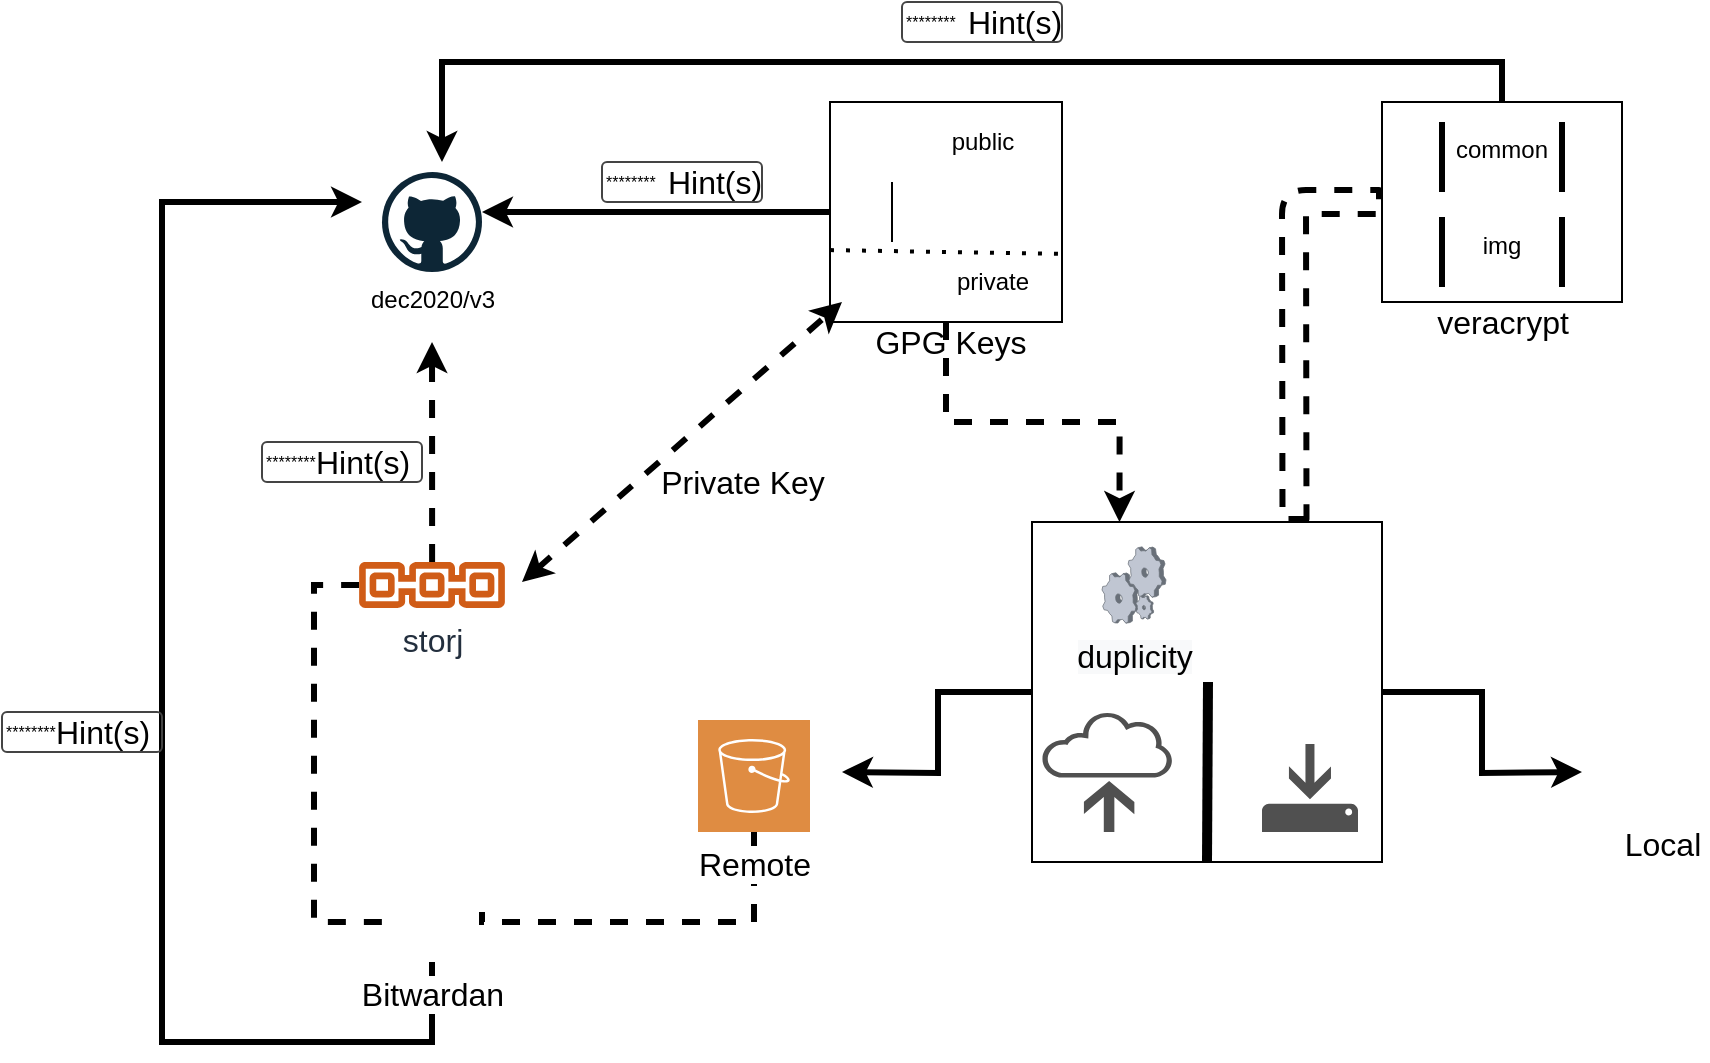 <mxfile version="14.9.3" type="device"><diagram id="5AvFhRTivvrqknJRHBf4" name="Page-1"><mxGraphModel dx="1537" dy="651" grid="1" gridSize="10" guides="1" tooltips="1" connect="1" arrows="1" fold="1" page="1" pageScale="1" pageWidth="827" pageHeight="1169" math="0" shadow="0"><root><mxCell id="0"/><mxCell id="1" parent="0"/><mxCell id="9WKUpYNUISVNYZ_RAD20-1" value="dec2020/v3" style="dashed=0;outlineConnect=0;html=1;align=center;labelPosition=center;verticalLabelPosition=bottom;verticalAlign=top;shape=mxgraph.weblogos.github" vertex="1" parent="1"><mxGeometry x="70" y="285" width="50" height="50" as="geometry"/></mxCell><mxCell id="9WKUpYNUISVNYZ_RAD20-11" style="edgeStyle=orthogonalEdgeStyle;rounded=0;orthogonalLoop=1;jettySize=auto;html=1;fontColor=#000000;endArrow=classic;endFill=1;strokeWidth=3;exitX=0;exitY=0.5;exitDx=0;exitDy=0;" edge="1" parent="1" source="9WKUpYNUISVNYZ_RAD20-10" target="9WKUpYNUISVNYZ_RAD20-1"><mxGeometry relative="1" as="geometry"><mxPoint x="210.015" y="384.995" as="targetPoint"/><Array as="points"><mxPoint x="250" y="305"/><mxPoint x="250" y="305"/></Array></mxGeometry></mxCell><mxCell id="9WKUpYNUISVNYZ_RAD20-19" value="" style="group" vertex="1" connectable="0" parent="1"><mxGeometry x="570" y="250" width="120" height="120" as="geometry"/></mxCell><mxCell id="9WKUpYNUISVNYZ_RAD20-17" value="" style="group" vertex="1" connectable="0" parent="9WKUpYNUISVNYZ_RAD20-19"><mxGeometry width="120" height="100" as="geometry"/></mxCell><mxCell id="9WKUpYNUISVNYZ_RAD20-14" value="" style="rounded=0;whiteSpace=wrap;html=1;labelBackgroundColor=#ffffff;sketch=0;fontColor=#000000;fillColor=none;" vertex="1" parent="9WKUpYNUISVNYZ_RAD20-17"><mxGeometry width="120" height="100" as="geometry"/></mxCell><mxCell id="9WKUpYNUISVNYZ_RAD20-15" value="img" style="html=1;shape=mxgraph.sysml.actPart;strokeWidth=3;verticalAlign=top;rotation=0;whiteSpace=wrap;labelBackgroundColor=#ffffff;sketch=0;fontColor=#000000;fillColor=none;" vertex="1" parent="9WKUpYNUISVNYZ_RAD20-17"><mxGeometry x="30" y="57.5" width="60" height="35" as="geometry"/></mxCell><mxCell id="9WKUpYNUISVNYZ_RAD20-16" value="common" style="html=1;shape=mxgraph.sysml.actPart;strokeWidth=3;verticalAlign=top;rotation=0;whiteSpace=wrap;labelBackgroundColor=#ffffff;sketch=0;fontColor=#000000;fillColor=none;" vertex="1" parent="9WKUpYNUISVNYZ_RAD20-17"><mxGeometry x="30" y="10" width="60" height="35" as="geometry"/></mxCell><mxCell id="9WKUpYNUISVNYZ_RAD20-18" value="&lt;font style=&quot;font-size: 16px&quot;&gt;veracrypt&lt;/font&gt;" style="text;html=1;align=center;verticalAlign=middle;resizable=0;points=[];autosize=1;strokeColor=none;fontColor=#000000;" vertex="1" parent="9WKUpYNUISVNYZ_RAD20-19"><mxGeometry x="20" y="100" width="80" height="20" as="geometry"/></mxCell><mxCell id="9WKUpYNUISVNYZ_RAD20-20" value="" style="pointerEvents=1;shadow=0;dashed=0;html=1;strokeColor=none;fillColor=#505050;labelPosition=center;verticalLabelPosition=bottom;outlineConnect=0;verticalAlign=top;align=center;shape=mxgraph.office.clouds.online_backup;labelBackgroundColor=#ffffff;sketch=0;fontColor=#000000;" vertex="1" parent="1"><mxGeometry x="400" y="555" width="66" height="60" as="geometry"/></mxCell><mxCell id="9WKUpYNUISVNYZ_RAD20-21" value="" style="pointerEvents=1;shadow=0;dashed=0;html=1;strokeColor=none;fillColor=#505050;labelPosition=center;verticalLabelPosition=bottom;verticalAlign=top;outlineConnect=0;align=center;shape=mxgraph.office.concepts.backup_local;labelBackgroundColor=#ffffff;sketch=0;fontColor=#000000;" vertex="1" parent="1"><mxGeometry x="510" y="571" width="48" height="44" as="geometry"/></mxCell><mxCell id="9WKUpYNUISVNYZ_RAD20-26" style="edgeStyle=orthogonalEdgeStyle;rounded=0;orthogonalLoop=1;jettySize=auto;html=1;fontSize=16;fontColor=#000000;endArrow=classic;endFill=1;strokeWidth=3;startArrow=none;startFill=0;" edge="1" parent="1" source="9WKUpYNUISVNYZ_RAD20-22"><mxGeometry relative="1" as="geometry"><mxPoint x="300" y="585" as="targetPoint"/></mxGeometry></mxCell><mxCell id="9WKUpYNUISVNYZ_RAD20-28" style="edgeStyle=orthogonalEdgeStyle;rounded=0;orthogonalLoop=1;jettySize=auto;html=1;exitX=1;exitY=0.5;exitDx=0;exitDy=0;fontSize=16;fontColor=#000000;startArrow=none;startFill=0;endArrow=classic;endFill=1;strokeWidth=3;" edge="1" parent="1" source="9WKUpYNUISVNYZ_RAD20-22"><mxGeometry relative="1" as="geometry"><mxPoint x="670" y="585" as="targetPoint"/></mxGeometry></mxCell><mxCell id="9WKUpYNUISVNYZ_RAD20-22" value="" style="rounded=0;whiteSpace=wrap;html=1;labelBackgroundColor=#ffffff;sketch=0;fontColor=#000000;fillColor=none;" vertex="1" parent="1"><mxGeometry x="395" y="460" width="175" height="170" as="geometry"/></mxCell><mxCell id="9WKUpYNUISVNYZ_RAD20-23" value="" style="endArrow=none;html=1;fontColor=#000000;exitX=0.5;exitY=1;exitDx=0;exitDy=0;fontSize=16;strokeWidth=5;" edge="1" parent="1" source="9WKUpYNUISVNYZ_RAD20-22"><mxGeometry width="50" height="50" relative="1" as="geometry"><mxPoint x="480" y="590" as="sourcePoint"/><mxPoint x="483" y="540" as="targetPoint"/></mxGeometry></mxCell><mxCell id="9WKUpYNUISVNYZ_RAD20-48" style="edgeStyle=orthogonalEdgeStyle;rounded=0;orthogonalLoop=1;jettySize=auto;html=1;entryX=1;entryY=0.5;entryDx=0;entryDy=0;dashed=1;fontSize=16;fontColor=#000000;startArrow=none;startFill=0;endArrow=none;endFill=0;strokeWidth=3;" edge="1" parent="1" source="9WKUpYNUISVNYZ_RAD20-25" target="9WKUpYNUISVNYZ_RAD20-47"><mxGeometry relative="1" as="geometry"><Array as="points"><mxPoint x="256" y="660"/><mxPoint x="120" y="660"/></Array></mxGeometry></mxCell><mxCell id="9WKUpYNUISVNYZ_RAD20-25" value="Remote" style="pointerEvents=1;shadow=0;dashed=0;html=1;strokeColor=none;fillColor=#DF8C42;labelPosition=center;verticalLabelPosition=bottom;verticalAlign=top;align=center;outlineConnect=0;shape=mxgraph.veeam2.aws_s3;labelBackgroundColor=#ffffff;sketch=0;fontSize=16;fontColor=#000000;" vertex="1" parent="1"><mxGeometry x="228" y="559" width="56" height="56" as="geometry"/></mxCell><mxCell id="9WKUpYNUISVNYZ_RAD20-27" value="Local" style="shape=image;html=1;verticalAlign=top;verticalLabelPosition=bottom;labelBackgroundColor=#ffffff;imageAspect=0;aspect=fixed;image=https://cdn1.iconfinder.com/data/icons/computer-hardware-glyphs-vol-1/52/drive__disk__harddrive__hd__backup__storage__data-128.png;sketch=0;fontSize=16;fontColor=#000000;fillColor=none;" vertex="1" parent="1"><mxGeometry x="687" y="559" width="46" height="46" as="geometry"/></mxCell><mxCell id="9WKUpYNUISVNYZ_RAD20-29" value="" style="group" vertex="1" connectable="0" parent="1"><mxGeometry x="284" y="250" width="150" height="130" as="geometry"/></mxCell><mxCell id="9WKUpYNUISVNYZ_RAD20-2" value="" style="shape=image;html=1;verticalAlign=top;verticalLabelPosition=bottom;labelBackgroundColor=#ffffff;imageAspect=0;aspect=fixed;image=https://cdn3.iconfinder.com/data/icons/user-interface-798/32/User_Interface_key_keys_key_lock_security_Ui-128.png" vertex="1" parent="9WKUpYNUISVNYZ_RAD20-29"><mxGeometry x="21" width="40" height="40" as="geometry"/></mxCell><mxCell id="9WKUpYNUISVNYZ_RAD20-4" value="" style="shape=image;html=1;verticalAlign=top;verticalLabelPosition=bottom;labelBackgroundColor=#ffffff;imageAspect=0;aspect=fixed;image=https://cdn3.iconfinder.com/data/icons/user-interface-798/32/User_Interface_key_keys_key_lock_security_Ui-128.png" vertex="1" parent="9WKUpYNUISVNYZ_RAD20-29"><mxGeometry x="21" y="70" width="40" height="40" as="geometry"/></mxCell><mxCell id="9WKUpYNUISVNYZ_RAD20-5" value="" style="edgeStyle=orthogonalEdgeStyle;rounded=0;orthogonalLoop=1;jettySize=auto;html=1;fontColor=#000000;endArrow=none;endFill=0;" edge="1" parent="9WKUpYNUISVNYZ_RAD20-29" source="9WKUpYNUISVNYZ_RAD20-2" target="9WKUpYNUISVNYZ_RAD20-4"><mxGeometry relative="1" as="geometry"/></mxCell><mxCell id="9WKUpYNUISVNYZ_RAD20-6" value="public" style="text;html=1;align=center;verticalAlign=middle;resizable=0;points=[];autosize=1;strokeColor=none;fontColor=#000000;" vertex="1" parent="9WKUpYNUISVNYZ_RAD20-29"><mxGeometry x="61" y="10" width="50" height="20" as="geometry"/></mxCell><mxCell id="9WKUpYNUISVNYZ_RAD20-7" value="private" style="text;html=1;align=center;verticalAlign=middle;resizable=0;points=[];autosize=1;strokeColor=none;fontColor=#000000;" vertex="1" parent="9WKUpYNUISVNYZ_RAD20-29"><mxGeometry x="66" y="80" width="50" height="20" as="geometry"/></mxCell><mxCell id="9WKUpYNUISVNYZ_RAD20-10" value="" style="rounded=0;whiteSpace=wrap;html=1;labelBackgroundColor=#ffffff;sketch=0;fontColor=#000000;fillColor=none;" vertex="1" parent="9WKUpYNUISVNYZ_RAD20-29"><mxGeometry x="10" width="116" height="110" as="geometry"/></mxCell><mxCell id="9WKUpYNUISVNYZ_RAD20-13" value="&lt;font style=&quot;font-size: 16px&quot;&gt;GPG Keys&lt;/font&gt;" style="text;html=1;align=center;verticalAlign=middle;resizable=0;points=[];autosize=1;strokeColor=none;fontColor=#000000;" vertex="1" parent="9WKUpYNUISVNYZ_RAD20-29"><mxGeometry x="25" y="110" width="90" height="20" as="geometry"/></mxCell><mxCell id="9WKUpYNUISVNYZ_RAD20-37" value="" style="endArrow=none;dashed=1;html=1;dashPattern=1 3;strokeWidth=2;fontSize=16;fontColor=#000000;entryX=1.026;entryY=0.691;entryDx=0;entryDy=0;entryPerimeter=0;exitX=0;exitY=0.673;exitDx=0;exitDy=0;exitPerimeter=0;" edge="1" parent="9WKUpYNUISVNYZ_RAD20-29" source="9WKUpYNUISVNYZ_RAD20-10" target="9WKUpYNUISVNYZ_RAD20-10"><mxGeometry width="50" height="50" relative="1" as="geometry"><mxPoint x="-54" y="150" as="sourcePoint"/><mxPoint x="-4" y="100" as="targetPoint"/></mxGeometry></mxCell><mxCell id="9WKUpYNUISVNYZ_RAD20-33" style="edgeStyle=orthogonalEdgeStyle;rounded=0;orthogonalLoop=1;jettySize=auto;html=1;entryX=0.25;entryY=0;entryDx=0;entryDy=0;fontSize=16;fontColor=#000000;startArrow=none;startFill=0;endArrow=classic;endFill=1;strokeWidth=3;dashed=1;" edge="1" parent="1" source="9WKUpYNUISVNYZ_RAD20-10" target="9WKUpYNUISVNYZ_RAD20-22"><mxGeometry relative="1" as="geometry"/></mxCell><mxCell id="9WKUpYNUISVNYZ_RAD20-40" style="edgeStyle=orthogonalEdgeStyle;rounded=0;orthogonalLoop=1;jettySize=auto;html=1;dashed=1;fontSize=16;fontColor=#000000;startArrow=none;startFill=0;endArrow=classic;endFill=1;strokeWidth=3;" edge="1" parent="1" source="9WKUpYNUISVNYZ_RAD20-36"><mxGeometry relative="1" as="geometry"><mxPoint x="95" y="370" as="targetPoint"/></mxGeometry></mxCell><mxCell id="9WKUpYNUISVNYZ_RAD20-49" style="edgeStyle=orthogonalEdgeStyle;rounded=0;orthogonalLoop=1;jettySize=auto;html=1;entryX=0;entryY=0.5;entryDx=0;entryDy=0;dashed=1;fontSize=16;fontColor=#000000;startArrow=none;startFill=0;endArrow=none;endFill=0;strokeWidth=3;" edge="1" parent="1" source="9WKUpYNUISVNYZ_RAD20-36" target="9WKUpYNUISVNYZ_RAD20-47"><mxGeometry relative="1" as="geometry"><Array as="points"><mxPoint x="36" y="492"/><mxPoint x="36" y="660"/><mxPoint x="70" y="660"/></Array></mxGeometry></mxCell><mxCell id="9WKUpYNUISVNYZ_RAD20-36" value="&lt;font style=&quot;font-size: 16px&quot;&gt;storj&lt;/font&gt;" style="outlineConnect=0;fontColor=#232F3E;gradientColor=none;fillColor=#D05C17;strokeColor=none;dashed=0;verticalLabelPosition=bottom;verticalAlign=top;align=center;html=1;fontSize=12;fontStyle=0;aspect=fixed;shape=mxgraph.aws4.blockchain_resource;labelBackgroundColor=#ffffff;sketch=0;" vertex="1" parent="1"><mxGeometry x="56" y="480" width="78" height="23" as="geometry"/></mxCell><mxCell id="9WKUpYNUISVNYZ_RAD20-38" value="" style="endArrow=classic;startArrow=classic;html=1;dashed=1;fontSize=16;fontColor=#000000;strokeWidth=3;" edge="1" parent="1"><mxGeometry width="50" height="50" relative="1" as="geometry"><mxPoint x="140" y="490" as="sourcePoint"/><mxPoint x="300" y="350" as="targetPoint"/></mxGeometry></mxCell><mxCell id="9WKUpYNUISVNYZ_RAD20-39" value="********" style="strokeWidth=1;html=1;shadow=0;dashed=0;shape=mxgraph.ios.iTextInput;strokeColor=#444444;align=left;buttonText=;fontSize=8;labelBackgroundColor=#ffffff;sketch=0;fontColor=#000000;fillColor=none;" vertex="1" parent="1"><mxGeometry x="10" y="420" width="80" height="20" as="geometry"/></mxCell><mxCell id="9WKUpYNUISVNYZ_RAD20-41" value="Private Key" style="text;html=1;align=center;verticalAlign=middle;resizable=0;points=[];autosize=1;strokeColor=none;fontSize=16;fontColor=#000000;" vertex="1" parent="1"><mxGeometry x="200" y="430" width="100" height="20" as="geometry"/></mxCell><mxCell id="9WKUpYNUISVNYZ_RAD20-42" value="Hint(s)" style="text;html=1;align=center;verticalAlign=middle;resizable=0;points=[];autosize=1;strokeColor=none;fontSize=16;fontColor=#000000;" vertex="1" parent="1"><mxGeometry x="30" y="420" width="60" height="20" as="geometry"/></mxCell><mxCell id="9WKUpYNUISVNYZ_RAD20-43" value="&lt;span style=&quot;background-color: rgb(248 , 249 , 250)&quot;&gt;duplicity&lt;/span&gt;" style="verticalLabelPosition=bottom;aspect=fixed;html=1;verticalAlign=top;strokeColor=none;align=center;outlineConnect=0;shape=mxgraph.citrix.process;labelBackgroundColor=#ffffff;sketch=0;fontSize=16;fontColor=#000000;fillColor=none;" vertex="1" parent="1"><mxGeometry x="430" y="472.42" width="32" height="38.15" as="geometry"/></mxCell><mxCell id="9WKUpYNUISVNYZ_RAD20-45" value="" style="shape=flexArrow;endArrow=none;startArrow=none;html=1;dashed=1;fontSize=16;fontColor=#000000;strokeWidth=3;startFill=0;endFill=0;exitX=0.75;exitY=0;exitDx=0;exitDy=0;entryX=0;entryY=0.5;entryDx=0;entryDy=0;" edge="1" parent="1" source="9WKUpYNUISVNYZ_RAD20-22" target="9WKUpYNUISVNYZ_RAD20-14"><mxGeometry width="100" height="100" relative="1" as="geometry"><mxPoint x="470" y="450" as="sourcePoint"/><mxPoint x="570" y="350" as="targetPoint"/><Array as="points"><mxPoint x="526" y="300"/></Array></mxGeometry></mxCell><mxCell id="9WKUpYNUISVNYZ_RAD20-54" style="edgeStyle=orthogonalEdgeStyle;rounded=0;orthogonalLoop=1;jettySize=auto;html=1;fontSize=16;fontColor=#000000;startArrow=none;startFill=0;endArrow=classic;endFill=1;strokeWidth=3;" edge="1" parent="1" source="9WKUpYNUISVNYZ_RAD20-47"><mxGeometry relative="1" as="geometry"><mxPoint x="60" y="300" as="targetPoint"/><Array as="points"><mxPoint x="95" y="720"/><mxPoint x="-40" y="720"/><mxPoint x="-40" y="300"/></Array></mxGeometry></mxCell><mxCell id="9WKUpYNUISVNYZ_RAD20-47" value="Bitwardan" style="shape=image;html=1;verticalAlign=top;verticalLabelPosition=bottom;labelBackgroundColor=#ffffff;imageAspect=0;aspect=fixed;image=https://cdn4.iconfinder.com/data/icons/internet-security-flat-2/32/Internet_Security_padlock_lock_locked_password_secure-128.png;sketch=0;fontSize=16;fontColor=#000000;fillColor=none;" vertex="1" parent="1"><mxGeometry x="70" y="630" width="50" height="50" as="geometry"/></mxCell><mxCell id="9WKUpYNUISVNYZ_RAD20-50" value="" style="shape=image;html=1;verticalAlign=top;verticalLabelPosition=bottom;labelBackgroundColor=#ffffff;imageAspect=0;aspect=fixed;image=https://cdn4.iconfinder.com/data/icons/logos-brands-5/24/raspberrypi-128.png;sketch=0;fontSize=16;fontColor=#000000;fillColor=none;" vertex="1" parent="1"><mxGeometry x="500.0" y="480" width="37.57" height="37.57" as="geometry"/></mxCell><mxCell id="9WKUpYNUISVNYZ_RAD20-51" style="edgeStyle=orthogonalEdgeStyle;rounded=0;orthogonalLoop=1;jettySize=auto;html=1;exitX=0.5;exitY=0;exitDx=0;exitDy=0;fontSize=16;fontColor=#000000;startArrow=none;startFill=0;endArrow=classic;endFill=1;strokeWidth=3;" edge="1" parent="1" source="9WKUpYNUISVNYZ_RAD20-14"><mxGeometry relative="1" as="geometry"><mxPoint x="100" y="280" as="targetPoint"/><Array as="points"><mxPoint x="630" y="230"/><mxPoint x="100" y="230"/><mxPoint x="100" y="280"/></Array></mxGeometry></mxCell><mxCell id="9WKUpYNUISVNYZ_RAD20-57" value="" style="group" vertex="1" connectable="0" parent="1"><mxGeometry x="180" y="280" width="86" height="20" as="geometry"/></mxCell><mxCell id="9WKUpYNUISVNYZ_RAD20-52" value="Hint(s)" style="text;html=1;align=center;verticalAlign=middle;resizable=0;points=[];autosize=1;strokeColor=none;fontSize=16;fontColor=#000000;" vertex="1" parent="9WKUpYNUISVNYZ_RAD20-57"><mxGeometry x="26" width="60" height="20" as="geometry"/></mxCell><mxCell id="9WKUpYNUISVNYZ_RAD20-56" value="********" style="strokeWidth=1;html=1;shadow=0;dashed=0;shape=mxgraph.ios.iTextInput;strokeColor=#444444;align=left;buttonText=;fontSize=8;labelBackgroundColor=#ffffff;sketch=0;fontColor=#000000;fillColor=none;" vertex="1" parent="9WKUpYNUISVNYZ_RAD20-57"><mxGeometry width="80" height="20" as="geometry"/></mxCell><mxCell id="9WKUpYNUISVNYZ_RAD20-58" value="" style="group" vertex="1" connectable="0" parent="1"><mxGeometry x="330" y="200" width="86" height="20" as="geometry"/></mxCell><mxCell id="9WKUpYNUISVNYZ_RAD20-59" value="Hint(s)" style="text;html=1;align=center;verticalAlign=middle;resizable=0;points=[];autosize=1;strokeColor=none;fontSize=16;fontColor=#000000;" vertex="1" parent="9WKUpYNUISVNYZ_RAD20-58"><mxGeometry x="26" width="60" height="20" as="geometry"/></mxCell><mxCell id="9WKUpYNUISVNYZ_RAD20-60" value="********" style="strokeWidth=1;html=1;shadow=0;dashed=0;shape=mxgraph.ios.iTextInput;strokeColor=#444444;align=left;buttonText=;fontSize=8;labelBackgroundColor=#ffffff;sketch=0;fontColor=#000000;fillColor=none;" vertex="1" parent="9WKUpYNUISVNYZ_RAD20-58"><mxGeometry width="80" height="20" as="geometry"/></mxCell><mxCell id="9WKUpYNUISVNYZ_RAD20-61" value="Hint(s)" style="text;html=1;align=center;verticalAlign=middle;resizable=0;points=[];autosize=1;strokeColor=none;fontSize=16;fontColor=#000000;" vertex="1" parent="1"><mxGeometry x="-100" y="555" width="60" height="20" as="geometry"/></mxCell><mxCell id="9WKUpYNUISVNYZ_RAD20-62" value="********" style="strokeWidth=1;html=1;shadow=0;dashed=0;shape=mxgraph.ios.iTextInput;strokeColor=#444444;align=left;buttonText=;fontSize=8;labelBackgroundColor=#ffffff;sketch=0;fontColor=#000000;fillColor=none;" vertex="1" parent="1"><mxGeometry x="-120" y="555" width="80" height="20" as="geometry"/></mxCell></root></mxGraphModel></diagram></mxfile>